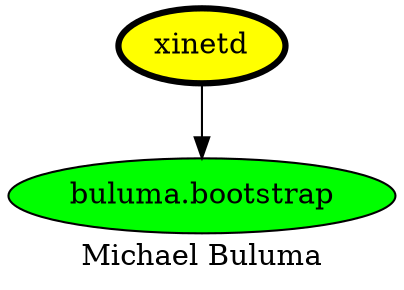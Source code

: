 digraph PhiloDilemma {
  label = "Michael Buluma" ;
  overlap=false
  {
    "xinetd" [fillcolor=yellow style=filled penwidth=3]
    "buluma.bootstrap" [fillcolor=green style=filled]
  }
  "xinetd" -> "buluma.bootstrap"
}
